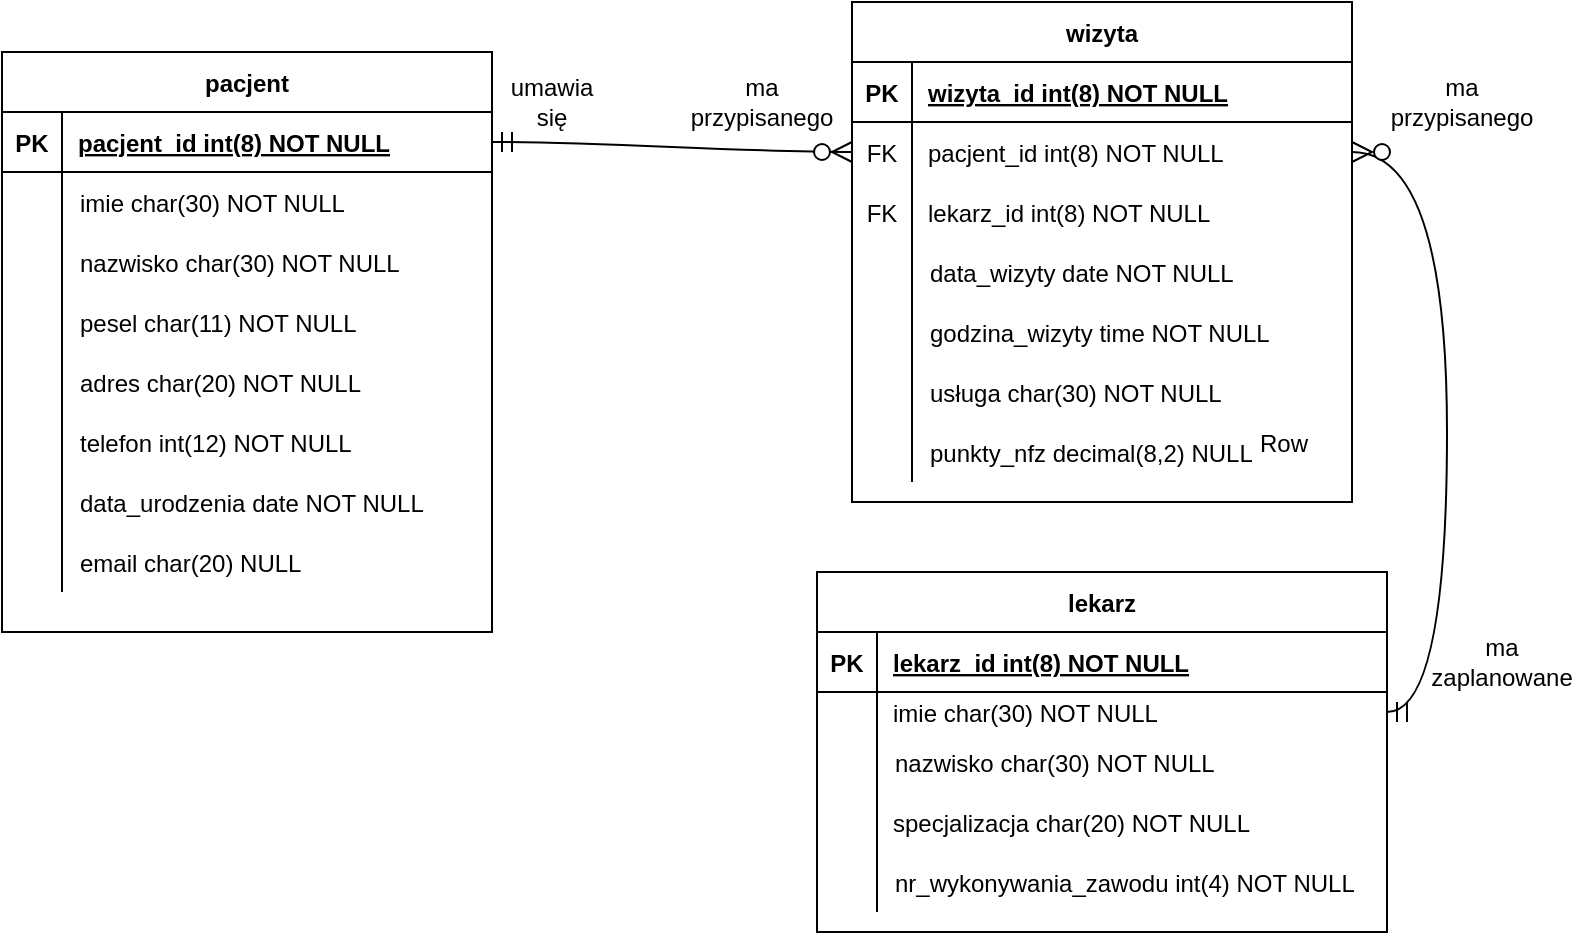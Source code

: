 <mxfile version="24.1.0" type="device">
  <diagram name="Strona-1" id="WqkwoJec-qh1su4ZZpMR">
    <mxGraphModel dx="921" dy="613" grid="1" gridSize="10" guides="1" tooltips="1" connect="1" arrows="1" fold="1" page="0" pageScale="1" pageWidth="827" pageHeight="1169" background="none" math="0" shadow="0">
      <root>
        <mxCell id="0" />
        <mxCell id="1" parent="0" />
        <mxCell id="KyiMF4bwG7GRB6F253pB-2" value="wizyta" style="shape=table;startSize=30;container=1;collapsible=1;childLayout=tableLayout;fixedRows=1;rowLines=0;fontStyle=1;align=center;resizeLast=1;" vertex="1" parent="1">
          <mxGeometry x="355" y="175" width="250" height="250" as="geometry" />
        </mxCell>
        <mxCell id="KyiMF4bwG7GRB6F253pB-3" value="" style="shape=partialRectangle;collapsible=0;dropTarget=0;pointerEvents=0;fillColor=none;points=[[0,0.5],[1,0.5]];portConstraint=eastwest;top=0;left=0;right=0;bottom=1;" vertex="1" parent="KyiMF4bwG7GRB6F253pB-2">
          <mxGeometry y="30" width="250" height="30" as="geometry" />
        </mxCell>
        <mxCell id="KyiMF4bwG7GRB6F253pB-4" value="PK" style="shape=partialRectangle;overflow=hidden;connectable=0;fillColor=none;top=0;left=0;bottom=0;right=0;fontStyle=1;" vertex="1" parent="KyiMF4bwG7GRB6F253pB-3">
          <mxGeometry width="30" height="30" as="geometry">
            <mxRectangle width="30" height="30" as="alternateBounds" />
          </mxGeometry>
        </mxCell>
        <mxCell id="KyiMF4bwG7GRB6F253pB-5" value="wizyta_id int(8) NOT NULL " style="shape=partialRectangle;overflow=hidden;connectable=0;fillColor=none;top=0;left=0;bottom=0;right=0;align=left;spacingLeft=6;fontStyle=5;" vertex="1" parent="KyiMF4bwG7GRB6F253pB-3">
          <mxGeometry x="30" width="220" height="30" as="geometry">
            <mxRectangle width="220" height="30" as="alternateBounds" />
          </mxGeometry>
        </mxCell>
        <mxCell id="KyiMF4bwG7GRB6F253pB-6" value="" style="shape=partialRectangle;collapsible=0;dropTarget=0;pointerEvents=0;fillColor=none;points=[[0,0.5],[1,0.5]];portConstraint=eastwest;top=0;left=0;right=0;bottom=0;" vertex="1" parent="KyiMF4bwG7GRB6F253pB-2">
          <mxGeometry y="60" width="250" height="30" as="geometry" />
        </mxCell>
        <mxCell id="KyiMF4bwG7GRB6F253pB-7" value="FK" style="shape=partialRectangle;overflow=hidden;connectable=0;fillColor=none;top=0;left=0;bottom=0;right=0;" vertex="1" parent="KyiMF4bwG7GRB6F253pB-6">
          <mxGeometry width="30" height="30" as="geometry">
            <mxRectangle width="30" height="30" as="alternateBounds" />
          </mxGeometry>
        </mxCell>
        <mxCell id="KyiMF4bwG7GRB6F253pB-8" value="pacjent_id int(8) NOT NULL" style="shape=partialRectangle;overflow=hidden;connectable=0;fillColor=none;top=0;left=0;bottom=0;right=0;align=left;spacingLeft=6;" vertex="1" parent="KyiMF4bwG7GRB6F253pB-6">
          <mxGeometry x="30" width="220" height="30" as="geometry">
            <mxRectangle width="220" height="30" as="alternateBounds" />
          </mxGeometry>
        </mxCell>
        <mxCell id="KyiMF4bwG7GRB6F253pB-9" value="" style="shape=partialRectangle;collapsible=0;dropTarget=0;pointerEvents=0;fillColor=none;points=[[0,0.5],[1,0.5]];portConstraint=eastwest;top=0;left=0;right=0;bottom=0;" vertex="1" parent="KyiMF4bwG7GRB6F253pB-2">
          <mxGeometry y="90" width="250" height="30" as="geometry" />
        </mxCell>
        <mxCell id="KyiMF4bwG7GRB6F253pB-10" value="FK" style="shape=partialRectangle;overflow=hidden;connectable=0;fillColor=none;top=0;left=0;bottom=0;right=0;" vertex="1" parent="KyiMF4bwG7GRB6F253pB-9">
          <mxGeometry width="30" height="30" as="geometry">
            <mxRectangle width="30" height="30" as="alternateBounds" />
          </mxGeometry>
        </mxCell>
        <mxCell id="KyiMF4bwG7GRB6F253pB-11" value="lekarz_id int(8) NOT NULL" style="shape=partialRectangle;overflow=hidden;connectable=0;fillColor=none;top=0;left=0;bottom=0;right=0;align=left;spacingLeft=6;" vertex="1" parent="KyiMF4bwG7GRB6F253pB-9">
          <mxGeometry x="30" width="220" height="30" as="geometry">
            <mxRectangle width="220" height="30" as="alternateBounds" />
          </mxGeometry>
        </mxCell>
        <mxCell id="KyiMF4bwG7GRB6F253pB-64" value="" style="shape=tableRow;horizontal=0;startSize=0;swimlaneHead=0;swimlaneBody=0;fillColor=none;collapsible=0;dropTarget=0;points=[[0,0.5],[1,0.5]];portConstraint=eastwest;top=0;left=0;right=0;bottom=0;strokeColor=default;align=center;verticalAlign=middle;spacing=3;fontFamily=Helvetica;fontSize=12;fontColor=default;" vertex="1" parent="KyiMF4bwG7GRB6F253pB-2">
          <mxGeometry y="120" width="250" height="30" as="geometry" />
        </mxCell>
        <mxCell id="KyiMF4bwG7GRB6F253pB-65" value="" style="shape=partialRectangle;connectable=0;fillColor=none;top=0;left=0;bottom=0;right=0;editable=1;overflow=hidden;strokeColor=default;align=center;verticalAlign=middle;spacing=3;fontFamily=Helvetica;fontSize=12;fontColor=default;" vertex="1" parent="KyiMF4bwG7GRB6F253pB-64">
          <mxGeometry width="30" height="30" as="geometry">
            <mxRectangle width="30" height="30" as="alternateBounds" />
          </mxGeometry>
        </mxCell>
        <mxCell id="KyiMF4bwG7GRB6F253pB-66" value="data_wizyty date NOT NULL" style="shape=partialRectangle;connectable=0;fillColor=none;top=0;left=0;bottom=0;right=0;align=left;spacingLeft=6;overflow=hidden;strokeColor=default;verticalAlign=middle;spacing=3;fontFamily=Helvetica;fontSize=12;fontColor=default;" vertex="1" parent="KyiMF4bwG7GRB6F253pB-64">
          <mxGeometry x="30" width="220" height="30" as="geometry">
            <mxRectangle width="220" height="30" as="alternateBounds" />
          </mxGeometry>
        </mxCell>
        <mxCell id="KyiMF4bwG7GRB6F253pB-89" value="" style="shape=tableRow;horizontal=0;startSize=0;swimlaneHead=0;swimlaneBody=0;fillColor=none;collapsible=0;dropTarget=0;points=[[0,0.5],[1,0.5]];portConstraint=eastwest;top=0;left=0;right=0;bottom=0;strokeColor=default;align=center;verticalAlign=middle;spacing=3;fontFamily=Helvetica;fontSize=12;fontColor=default;" vertex="1" parent="KyiMF4bwG7GRB6F253pB-2">
          <mxGeometry y="150" width="250" height="30" as="geometry" />
        </mxCell>
        <mxCell id="KyiMF4bwG7GRB6F253pB-90" value="" style="shape=partialRectangle;connectable=0;fillColor=none;top=0;left=0;bottom=0;right=0;editable=1;overflow=hidden;strokeColor=default;align=center;verticalAlign=middle;spacing=3;fontFamily=Helvetica;fontSize=12;fontColor=default;" vertex="1" parent="KyiMF4bwG7GRB6F253pB-89">
          <mxGeometry width="30" height="30" as="geometry">
            <mxRectangle width="30" height="30" as="alternateBounds" />
          </mxGeometry>
        </mxCell>
        <mxCell id="KyiMF4bwG7GRB6F253pB-91" value="godzina_wizyty time NOT NULL" style="shape=partialRectangle;connectable=0;fillColor=none;top=0;left=0;bottom=0;right=0;align=left;spacingLeft=6;overflow=hidden;strokeColor=default;verticalAlign=middle;spacing=3;fontFamily=Helvetica;fontSize=12;fontColor=default;" vertex="1" parent="KyiMF4bwG7GRB6F253pB-89">
          <mxGeometry x="30" width="220" height="30" as="geometry">
            <mxRectangle width="220" height="30" as="alternateBounds" />
          </mxGeometry>
        </mxCell>
        <mxCell id="KyiMF4bwG7GRB6F253pB-86" value="" style="shape=tableRow;horizontal=0;startSize=0;swimlaneHead=0;swimlaneBody=0;fillColor=none;collapsible=0;dropTarget=0;points=[[0,0.5],[1,0.5]];portConstraint=eastwest;top=0;left=0;right=0;bottom=0;strokeColor=default;align=center;verticalAlign=middle;spacing=3;fontFamily=Helvetica;fontSize=12;fontColor=default;" vertex="1" parent="KyiMF4bwG7GRB6F253pB-2">
          <mxGeometry y="180" width="250" height="30" as="geometry" />
        </mxCell>
        <mxCell id="KyiMF4bwG7GRB6F253pB-87" value="" style="shape=partialRectangle;connectable=0;fillColor=none;top=0;left=0;bottom=0;right=0;editable=1;overflow=hidden;strokeColor=default;align=center;verticalAlign=middle;spacing=3;fontFamily=Helvetica;fontSize=12;fontColor=default;" vertex="1" parent="KyiMF4bwG7GRB6F253pB-86">
          <mxGeometry width="30" height="30" as="geometry">
            <mxRectangle width="30" height="30" as="alternateBounds" />
          </mxGeometry>
        </mxCell>
        <mxCell id="KyiMF4bwG7GRB6F253pB-88" value="usługa char(30) NOT NULL" style="shape=partialRectangle;connectable=0;fillColor=none;top=0;left=0;bottom=0;right=0;align=left;spacingLeft=6;overflow=hidden;strokeColor=default;verticalAlign=middle;spacing=3;fontFamily=Helvetica;fontSize=12;fontColor=default;" vertex="1" parent="KyiMF4bwG7GRB6F253pB-86">
          <mxGeometry x="30" width="220" height="30" as="geometry">
            <mxRectangle width="220" height="30" as="alternateBounds" />
          </mxGeometry>
        </mxCell>
        <mxCell id="KyiMF4bwG7GRB6F253pB-95" value="" style="shape=tableRow;horizontal=0;startSize=0;swimlaneHead=0;swimlaneBody=0;fillColor=none;collapsible=0;dropTarget=0;points=[[0,0.5],[1,0.5]];portConstraint=eastwest;top=0;left=0;right=0;bottom=0;strokeColor=default;align=center;verticalAlign=middle;spacing=3;fontFamily=Helvetica;fontSize=12;fontColor=default;" vertex="1" parent="KyiMF4bwG7GRB6F253pB-2">
          <mxGeometry y="210" width="250" height="30" as="geometry" />
        </mxCell>
        <mxCell id="KyiMF4bwG7GRB6F253pB-96" value="" style="shape=partialRectangle;connectable=0;fillColor=none;top=0;left=0;bottom=0;right=0;editable=1;overflow=hidden;strokeColor=default;align=center;verticalAlign=middle;spacing=3;fontFamily=Helvetica;fontSize=12;fontColor=default;" vertex="1" parent="KyiMF4bwG7GRB6F253pB-95">
          <mxGeometry width="30" height="30" as="geometry">
            <mxRectangle width="30" height="30" as="alternateBounds" />
          </mxGeometry>
        </mxCell>
        <mxCell id="KyiMF4bwG7GRB6F253pB-97" value="punkty_nfz decimal(8,2) NULL" style="shape=partialRectangle;connectable=0;fillColor=none;top=0;left=0;bottom=0;right=0;align=left;spacingLeft=6;overflow=hidden;strokeColor=default;verticalAlign=middle;spacing=3;fontFamily=Helvetica;fontSize=12;fontColor=default;" vertex="1" parent="KyiMF4bwG7GRB6F253pB-95">
          <mxGeometry x="30" width="220" height="30" as="geometry">
            <mxRectangle width="220" height="30" as="alternateBounds" />
          </mxGeometry>
        </mxCell>
        <mxCell id="KyiMF4bwG7GRB6F253pB-12" value="lekarz" style="shape=table;startSize=30;container=1;collapsible=1;childLayout=tableLayout;fixedRows=1;rowLines=0;fontStyle=1;align=center;resizeLast=1;" vertex="1" parent="1">
          <mxGeometry x="337.5" y="460" width="285" height="180" as="geometry" />
        </mxCell>
        <mxCell id="KyiMF4bwG7GRB6F253pB-13" value="" style="shape=partialRectangle;collapsible=0;dropTarget=0;pointerEvents=0;fillColor=none;points=[[0,0.5],[1,0.5]];portConstraint=eastwest;top=0;left=0;right=0;bottom=1;" vertex="1" parent="KyiMF4bwG7GRB6F253pB-12">
          <mxGeometry y="30" width="285" height="30" as="geometry" />
        </mxCell>
        <mxCell id="KyiMF4bwG7GRB6F253pB-14" value="PK" style="shape=partialRectangle;overflow=hidden;connectable=0;fillColor=none;top=0;left=0;bottom=0;right=0;fontStyle=1;" vertex="1" parent="KyiMF4bwG7GRB6F253pB-13">
          <mxGeometry width="30" height="30" as="geometry">
            <mxRectangle width="30" height="30" as="alternateBounds" />
          </mxGeometry>
        </mxCell>
        <mxCell id="KyiMF4bwG7GRB6F253pB-15" value="lekarz_id int(8) NOT NULL " style="shape=partialRectangle;overflow=hidden;connectable=0;fillColor=none;top=0;left=0;bottom=0;right=0;align=left;spacingLeft=6;fontStyle=5;" vertex="1" parent="KyiMF4bwG7GRB6F253pB-13">
          <mxGeometry x="30" width="255" height="30" as="geometry">
            <mxRectangle width="255" height="30" as="alternateBounds" />
          </mxGeometry>
        </mxCell>
        <mxCell id="KyiMF4bwG7GRB6F253pB-16" value="" style="shape=partialRectangle;collapsible=0;dropTarget=0;pointerEvents=0;fillColor=none;points=[[0,0.5],[1,0.5]];portConstraint=eastwest;top=0;left=0;right=0;bottom=0;" vertex="1" parent="KyiMF4bwG7GRB6F253pB-12">
          <mxGeometry y="60" width="285" height="20" as="geometry" />
        </mxCell>
        <mxCell id="KyiMF4bwG7GRB6F253pB-17" value="" style="shape=partialRectangle;overflow=hidden;connectable=0;fillColor=none;top=0;left=0;bottom=0;right=0;align=center;spacingTop=0;" vertex="1" parent="KyiMF4bwG7GRB6F253pB-16">
          <mxGeometry width="30" height="20" as="geometry">
            <mxRectangle width="30" height="20" as="alternateBounds" />
          </mxGeometry>
        </mxCell>
        <mxCell id="KyiMF4bwG7GRB6F253pB-18" value="imie char(30) NOT NULL" style="shape=partialRectangle;overflow=hidden;connectable=0;fillColor=none;top=0;left=0;bottom=0;right=0;align=left;spacingLeft=6;" vertex="1" parent="KyiMF4bwG7GRB6F253pB-16">
          <mxGeometry x="30" width="255" height="20" as="geometry">
            <mxRectangle width="255" height="20" as="alternateBounds" />
          </mxGeometry>
        </mxCell>
        <mxCell id="KyiMF4bwG7GRB6F253pB-73" value="" style="shape=tableRow;horizontal=0;startSize=0;swimlaneHead=0;swimlaneBody=0;fillColor=none;collapsible=0;dropTarget=0;points=[[0,0.5],[1,0.5]];portConstraint=eastwest;top=0;left=0;right=0;bottom=0;strokeColor=default;align=center;verticalAlign=middle;spacing=3;fontFamily=Helvetica;fontSize=12;fontColor=default;" vertex="1" parent="KyiMF4bwG7GRB6F253pB-12">
          <mxGeometry y="80" width="285" height="30" as="geometry" />
        </mxCell>
        <mxCell id="KyiMF4bwG7GRB6F253pB-74" value="" style="shape=partialRectangle;connectable=0;fillColor=none;top=0;left=0;bottom=0;right=0;editable=1;overflow=hidden;strokeColor=default;align=center;verticalAlign=middle;spacing=3;fontFamily=Helvetica;fontSize=12;fontColor=default;" vertex="1" parent="KyiMF4bwG7GRB6F253pB-73">
          <mxGeometry width="30" height="30" as="geometry">
            <mxRectangle width="30" height="30" as="alternateBounds" />
          </mxGeometry>
        </mxCell>
        <mxCell id="KyiMF4bwG7GRB6F253pB-75" value="nazwisko char(30) NOT NULL" style="shape=partialRectangle;connectable=0;fillColor=none;top=0;left=0;bottom=0;right=0;align=left;spacingLeft=6;overflow=hidden;strokeColor=default;verticalAlign=middle;spacing=3;fontFamily=Helvetica;fontSize=12;fontColor=default;" vertex="1" parent="KyiMF4bwG7GRB6F253pB-73">
          <mxGeometry x="30" width="255" height="30" as="geometry">
            <mxRectangle width="255" height="30" as="alternateBounds" />
          </mxGeometry>
        </mxCell>
        <mxCell id="KyiMF4bwG7GRB6F253pB-19" value="" style="shape=partialRectangle;collapsible=0;dropTarget=0;pointerEvents=0;fillColor=none;points=[[0,0.5],[1,0.5]];portConstraint=eastwest;top=0;left=0;right=0;bottom=0;" vertex="1" parent="KyiMF4bwG7GRB6F253pB-12">
          <mxGeometry y="110" width="285" height="30" as="geometry" />
        </mxCell>
        <mxCell id="KyiMF4bwG7GRB6F253pB-20" value="" style="shape=partialRectangle;overflow=hidden;connectable=0;fillColor=none;top=0;left=0;bottom=0;right=0;spacing=2;strokeWidth=1;spacingTop=0;align=center;" vertex="1" parent="KyiMF4bwG7GRB6F253pB-19">
          <mxGeometry width="30" height="30" as="geometry">
            <mxRectangle width="30" height="30" as="alternateBounds" />
          </mxGeometry>
        </mxCell>
        <mxCell id="KyiMF4bwG7GRB6F253pB-21" value="specjalizacja char(20) NOT NULL" style="shape=partialRectangle;overflow=hidden;connectable=0;fillColor=none;top=0;left=0;bottom=0;right=0;align=left;spacingLeft=6;" vertex="1" parent="KyiMF4bwG7GRB6F253pB-19">
          <mxGeometry x="30" width="255" height="30" as="geometry">
            <mxRectangle width="255" height="30" as="alternateBounds" />
          </mxGeometry>
        </mxCell>
        <mxCell id="KyiMF4bwG7GRB6F253pB-76" value="" style="shape=tableRow;horizontal=0;startSize=0;swimlaneHead=0;swimlaneBody=0;fillColor=none;collapsible=0;dropTarget=0;points=[[0,0.5],[1,0.5]];portConstraint=eastwest;top=0;left=0;right=0;bottom=0;strokeColor=default;align=center;verticalAlign=middle;spacing=3;fontFamily=Helvetica;fontSize=12;fontColor=default;" vertex="1" parent="KyiMF4bwG7GRB6F253pB-12">
          <mxGeometry y="140" width="285" height="30" as="geometry" />
        </mxCell>
        <mxCell id="KyiMF4bwG7GRB6F253pB-77" value="" style="shape=partialRectangle;connectable=0;fillColor=none;top=0;left=0;bottom=0;right=0;editable=1;overflow=hidden;strokeColor=default;align=center;verticalAlign=middle;spacing=3;fontFamily=Helvetica;fontSize=12;fontColor=default;" vertex="1" parent="KyiMF4bwG7GRB6F253pB-76">
          <mxGeometry width="30" height="30" as="geometry">
            <mxRectangle width="30" height="30" as="alternateBounds" />
          </mxGeometry>
        </mxCell>
        <mxCell id="KyiMF4bwG7GRB6F253pB-78" value="nr_wykonywania_zawodu int(4) NOT NULL" style="shape=partialRectangle;connectable=0;fillColor=none;top=0;left=0;bottom=0;right=0;align=left;spacingLeft=6;overflow=hidden;strokeColor=default;verticalAlign=middle;spacing=3;fontFamily=Helvetica;fontSize=12;fontColor=default;" vertex="1" parent="KyiMF4bwG7GRB6F253pB-76">
          <mxGeometry x="30" width="255" height="30" as="geometry">
            <mxRectangle width="255" height="30" as="alternateBounds" />
          </mxGeometry>
        </mxCell>
        <mxCell id="KyiMF4bwG7GRB6F253pB-23" value="pacjent" style="shape=table;startSize=30;container=1;collapsible=1;childLayout=tableLayout;fixedRows=1;rowLines=0;fontStyle=1;align=center;resizeLast=1;" vertex="1" parent="1">
          <mxGeometry x="-70" y="200" width="245" height="290" as="geometry" />
        </mxCell>
        <mxCell id="KyiMF4bwG7GRB6F253pB-24" value="" style="shape=partialRectangle;collapsible=0;dropTarget=0;pointerEvents=0;fillColor=none;points=[[0,0.5],[1,0.5]];portConstraint=eastwest;top=0;left=0;right=0;bottom=1;" vertex="1" parent="KyiMF4bwG7GRB6F253pB-23">
          <mxGeometry y="30" width="245" height="30" as="geometry" />
        </mxCell>
        <mxCell id="KyiMF4bwG7GRB6F253pB-25" value="PK" style="shape=partialRectangle;overflow=hidden;connectable=0;fillColor=none;top=0;left=0;bottom=0;right=0;fontStyle=1;" vertex="1" parent="KyiMF4bwG7GRB6F253pB-24">
          <mxGeometry width="30" height="30" as="geometry">
            <mxRectangle width="30" height="30" as="alternateBounds" />
          </mxGeometry>
        </mxCell>
        <mxCell id="KyiMF4bwG7GRB6F253pB-26" value="pacjent_id int(8) NOT NULL " style="shape=partialRectangle;overflow=hidden;connectable=0;fillColor=none;top=0;left=0;bottom=0;right=0;align=left;spacingLeft=6;fontStyle=5;" vertex="1" parent="KyiMF4bwG7GRB6F253pB-24">
          <mxGeometry x="30" width="215" height="30" as="geometry">
            <mxRectangle width="215" height="30" as="alternateBounds" />
          </mxGeometry>
        </mxCell>
        <mxCell id="KyiMF4bwG7GRB6F253pB-49" value="" style="shape=tableRow;horizontal=0;startSize=0;swimlaneHead=0;swimlaneBody=0;fillColor=none;collapsible=0;dropTarget=0;points=[[0,0.5],[1,0.5]];portConstraint=eastwest;top=0;left=0;right=0;bottom=0;strokeColor=default;align=center;verticalAlign=middle;spacing=3;fontFamily=Helvetica;fontSize=12;fontColor=default;" vertex="1" parent="KyiMF4bwG7GRB6F253pB-23">
          <mxGeometry y="60" width="245" height="30" as="geometry" />
        </mxCell>
        <mxCell id="KyiMF4bwG7GRB6F253pB-50" value="" style="shape=partialRectangle;connectable=0;fillColor=none;top=0;left=0;bottom=0;right=0;editable=1;overflow=hidden;strokeColor=default;align=center;verticalAlign=middle;spacing=3;fontFamily=Helvetica;fontSize=12;fontColor=default;" vertex="1" parent="KyiMF4bwG7GRB6F253pB-49">
          <mxGeometry width="30" height="30" as="geometry">
            <mxRectangle width="30" height="30" as="alternateBounds" />
          </mxGeometry>
        </mxCell>
        <mxCell id="KyiMF4bwG7GRB6F253pB-51" value="imie char(30) NOT NULL" style="shape=partialRectangle;connectable=0;fillColor=none;top=0;left=0;bottom=0;right=0;align=left;spacingLeft=6;overflow=hidden;strokeColor=default;verticalAlign=middle;spacing=3;fontFamily=Helvetica;fontSize=12;fontColor=default;" vertex="1" parent="KyiMF4bwG7GRB6F253pB-49">
          <mxGeometry x="30" width="215" height="30" as="geometry">
            <mxRectangle width="215" height="30" as="alternateBounds" />
          </mxGeometry>
        </mxCell>
        <mxCell id="KyiMF4bwG7GRB6F253pB-52" value="" style="shape=tableRow;horizontal=0;startSize=0;swimlaneHead=0;swimlaneBody=0;fillColor=none;collapsible=0;dropTarget=0;points=[[0,0.5],[1,0.5]];portConstraint=eastwest;top=0;left=0;right=0;bottom=0;strokeColor=default;align=center;verticalAlign=middle;spacing=3;fontFamily=Helvetica;fontSize=12;fontColor=default;" vertex="1" parent="KyiMF4bwG7GRB6F253pB-23">
          <mxGeometry y="90" width="245" height="30" as="geometry" />
        </mxCell>
        <mxCell id="KyiMF4bwG7GRB6F253pB-53" value="" style="shape=partialRectangle;connectable=0;fillColor=none;top=0;left=0;bottom=0;right=0;editable=1;overflow=hidden;strokeColor=default;align=center;verticalAlign=middle;spacing=3;fontFamily=Helvetica;fontSize=12;fontColor=default;" vertex="1" parent="KyiMF4bwG7GRB6F253pB-52">
          <mxGeometry width="30" height="30" as="geometry">
            <mxRectangle width="30" height="30" as="alternateBounds" />
          </mxGeometry>
        </mxCell>
        <mxCell id="KyiMF4bwG7GRB6F253pB-54" value="nazwisko char(30) NOT NULL" style="shape=partialRectangle;connectable=0;fillColor=none;top=0;left=0;bottom=0;right=0;align=left;spacingLeft=6;overflow=hidden;strokeColor=default;verticalAlign=middle;spacing=3;fontFamily=Helvetica;fontSize=12;fontColor=default;" vertex="1" parent="KyiMF4bwG7GRB6F253pB-52">
          <mxGeometry x="30" width="215" height="30" as="geometry">
            <mxRectangle width="215" height="30" as="alternateBounds" />
          </mxGeometry>
        </mxCell>
        <mxCell id="KyiMF4bwG7GRB6F253pB-58" value="" style="shape=tableRow;horizontal=0;startSize=0;swimlaneHead=0;swimlaneBody=0;fillColor=none;collapsible=0;dropTarget=0;points=[[0,0.5],[1,0.5]];portConstraint=eastwest;top=0;left=0;right=0;bottom=0;strokeColor=default;align=center;verticalAlign=middle;spacing=3;fontFamily=Helvetica;fontSize=12;fontColor=default;" vertex="1" parent="KyiMF4bwG7GRB6F253pB-23">
          <mxGeometry y="120" width="245" height="30" as="geometry" />
        </mxCell>
        <mxCell id="KyiMF4bwG7GRB6F253pB-59" value="" style="shape=partialRectangle;connectable=0;fillColor=none;top=0;left=0;bottom=0;right=0;editable=1;overflow=hidden;strokeColor=default;align=center;verticalAlign=middle;spacing=3;fontFamily=Helvetica;fontSize=12;fontColor=default;" vertex="1" parent="KyiMF4bwG7GRB6F253pB-58">
          <mxGeometry width="30" height="30" as="geometry">
            <mxRectangle width="30" height="30" as="alternateBounds" />
          </mxGeometry>
        </mxCell>
        <mxCell id="KyiMF4bwG7GRB6F253pB-60" value="pesel char(11) NOT NULL" style="shape=partialRectangle;connectable=0;fillColor=none;top=0;left=0;bottom=0;right=0;align=left;spacingLeft=6;overflow=hidden;strokeColor=default;verticalAlign=middle;spacing=3;fontFamily=Helvetica;fontSize=12;fontColor=default;" vertex="1" parent="KyiMF4bwG7GRB6F253pB-58">
          <mxGeometry x="30" width="215" height="30" as="geometry">
            <mxRectangle width="215" height="30" as="alternateBounds" />
          </mxGeometry>
        </mxCell>
        <mxCell id="KyiMF4bwG7GRB6F253pB-61" value="" style="shape=tableRow;horizontal=0;startSize=0;swimlaneHead=0;swimlaneBody=0;fillColor=none;collapsible=0;dropTarget=0;points=[[0,0.5],[1,0.5]];portConstraint=eastwest;top=0;left=0;right=0;bottom=0;strokeColor=default;align=center;verticalAlign=middle;spacing=3;fontFamily=Helvetica;fontSize=12;fontColor=default;" vertex="1" parent="KyiMF4bwG7GRB6F253pB-23">
          <mxGeometry y="150" width="245" height="30" as="geometry" />
        </mxCell>
        <mxCell id="KyiMF4bwG7GRB6F253pB-62" value="" style="shape=partialRectangle;connectable=0;fillColor=none;top=0;left=0;bottom=0;right=0;editable=1;overflow=hidden;strokeColor=default;align=center;verticalAlign=middle;spacing=3;fontFamily=Helvetica;fontSize=12;fontColor=default;" vertex="1" parent="KyiMF4bwG7GRB6F253pB-61">
          <mxGeometry width="30" height="30" as="geometry">
            <mxRectangle width="30" height="30" as="alternateBounds" />
          </mxGeometry>
        </mxCell>
        <mxCell id="KyiMF4bwG7GRB6F253pB-63" value="adres char(20) NOT NULL" style="shape=partialRectangle;connectable=0;fillColor=none;top=0;left=0;bottom=0;right=0;align=left;spacingLeft=6;overflow=hidden;strokeColor=default;verticalAlign=middle;spacing=3;fontFamily=Helvetica;fontSize=12;fontColor=default;" vertex="1" parent="KyiMF4bwG7GRB6F253pB-61">
          <mxGeometry x="30" width="215" height="30" as="geometry">
            <mxRectangle width="215" height="30" as="alternateBounds" />
          </mxGeometry>
        </mxCell>
        <mxCell id="KyiMF4bwG7GRB6F253pB-67" value="" style="shape=tableRow;horizontal=0;startSize=0;swimlaneHead=0;swimlaneBody=0;fillColor=none;collapsible=0;dropTarget=0;points=[[0,0.5],[1,0.5]];portConstraint=eastwest;top=0;left=0;right=0;bottom=0;strokeColor=default;align=center;verticalAlign=middle;spacing=3;fontFamily=Helvetica;fontSize=12;fontColor=default;" vertex="1" parent="KyiMF4bwG7GRB6F253pB-23">
          <mxGeometry y="180" width="245" height="30" as="geometry" />
        </mxCell>
        <mxCell id="KyiMF4bwG7GRB6F253pB-68" value="" style="shape=partialRectangle;connectable=0;fillColor=none;top=0;left=0;bottom=0;right=0;editable=1;overflow=hidden;strokeColor=default;align=center;verticalAlign=middle;spacing=3;fontFamily=Helvetica;fontSize=12;fontColor=default;" vertex="1" parent="KyiMF4bwG7GRB6F253pB-67">
          <mxGeometry width="30" height="30" as="geometry">
            <mxRectangle width="30" height="30" as="alternateBounds" />
          </mxGeometry>
        </mxCell>
        <mxCell id="KyiMF4bwG7GRB6F253pB-69" value="telefon int(12) NOT NULL" style="shape=partialRectangle;connectable=0;fillColor=none;top=0;left=0;bottom=0;right=0;align=left;spacingLeft=6;overflow=hidden;strokeColor=default;verticalAlign=middle;spacing=3;fontFamily=Helvetica;fontSize=12;fontColor=default;" vertex="1" parent="KyiMF4bwG7GRB6F253pB-67">
          <mxGeometry x="30" width="215" height="30" as="geometry">
            <mxRectangle width="215" height="30" as="alternateBounds" />
          </mxGeometry>
        </mxCell>
        <mxCell id="KyiMF4bwG7GRB6F253pB-70" value="" style="shape=tableRow;horizontal=0;startSize=0;swimlaneHead=0;swimlaneBody=0;fillColor=none;collapsible=0;dropTarget=0;points=[[0,0.5],[1,0.5]];portConstraint=eastwest;top=0;left=0;right=0;bottom=0;strokeColor=default;align=center;verticalAlign=middle;spacing=3;fontFamily=Helvetica;fontSize=12;fontColor=default;" vertex="1" parent="KyiMF4bwG7GRB6F253pB-23">
          <mxGeometry y="210" width="245" height="30" as="geometry" />
        </mxCell>
        <mxCell id="KyiMF4bwG7GRB6F253pB-71" value="" style="shape=partialRectangle;connectable=0;fillColor=none;top=0;left=0;bottom=0;right=0;editable=1;overflow=hidden;strokeColor=default;align=center;verticalAlign=middle;spacing=3;fontFamily=Helvetica;fontSize=12;fontColor=default;" vertex="1" parent="KyiMF4bwG7GRB6F253pB-70">
          <mxGeometry width="30" height="30" as="geometry">
            <mxRectangle width="30" height="30" as="alternateBounds" />
          </mxGeometry>
        </mxCell>
        <mxCell id="KyiMF4bwG7GRB6F253pB-72" value="data_urodzenia date NOT NULL" style="shape=partialRectangle;connectable=0;fillColor=none;top=0;left=0;bottom=0;right=0;align=left;spacingLeft=6;overflow=hidden;strokeColor=default;verticalAlign=middle;spacing=3;fontFamily=Helvetica;fontSize=12;fontColor=default;" vertex="1" parent="KyiMF4bwG7GRB6F253pB-70">
          <mxGeometry x="30" width="215" height="30" as="geometry">
            <mxRectangle width="215" height="30" as="alternateBounds" />
          </mxGeometry>
        </mxCell>
        <mxCell id="KyiMF4bwG7GRB6F253pB-83" value="" style="shape=tableRow;horizontal=0;startSize=0;swimlaneHead=0;swimlaneBody=0;fillColor=none;collapsible=0;dropTarget=0;points=[[0,0.5],[1,0.5]];portConstraint=eastwest;top=0;left=0;right=0;bottom=0;strokeColor=default;align=center;verticalAlign=middle;spacing=3;fontFamily=Helvetica;fontSize=12;fontColor=default;" vertex="1" parent="KyiMF4bwG7GRB6F253pB-23">
          <mxGeometry y="240" width="245" height="30" as="geometry" />
        </mxCell>
        <mxCell id="KyiMF4bwG7GRB6F253pB-84" value="" style="shape=partialRectangle;connectable=0;fillColor=none;top=0;left=0;bottom=0;right=0;editable=1;overflow=hidden;strokeColor=default;align=center;verticalAlign=middle;spacing=3;fontFamily=Helvetica;fontSize=12;fontColor=default;" vertex="1" parent="KyiMF4bwG7GRB6F253pB-83">
          <mxGeometry width="30" height="30" as="geometry">
            <mxRectangle width="30" height="30" as="alternateBounds" />
          </mxGeometry>
        </mxCell>
        <mxCell id="KyiMF4bwG7GRB6F253pB-85" value="email char(20) NULL" style="shape=partialRectangle;connectable=0;fillColor=none;top=0;left=0;bottom=0;right=0;align=left;spacingLeft=6;overflow=hidden;strokeColor=default;verticalAlign=middle;spacing=3;fontFamily=Helvetica;fontSize=12;fontColor=default;" vertex="1" parent="KyiMF4bwG7GRB6F253pB-83">
          <mxGeometry x="30" width="215" height="30" as="geometry">
            <mxRectangle width="215" height="30" as="alternateBounds" />
          </mxGeometry>
        </mxCell>
        <mxCell id="KyiMF4bwG7GRB6F253pB-39" value="" style="edgeStyle=entityRelationEdgeStyle;fontSize=12;html=1;endArrow=ERzeroToMany;startArrow=ERmandOne;rounded=0;fontFamily=Helvetica;fontColor=default;startSize=8;endSize=8;curved=1;" edge="1" parent="1" source="KyiMF4bwG7GRB6F253pB-24" target="KyiMF4bwG7GRB6F253pB-6">
          <mxGeometry width="100" height="100" relative="1" as="geometry">
            <mxPoint x="400" y="450" as="sourcePoint" />
            <mxPoint x="500" y="350" as="targetPoint" />
          </mxGeometry>
        </mxCell>
        <mxCell id="KyiMF4bwG7GRB6F253pB-41" value="" style="edgeStyle=entityRelationEdgeStyle;fontSize=12;html=1;endArrow=ERzeroToMany;startArrow=ERmandOne;rounded=0;fontFamily=Helvetica;fontColor=default;startSize=8;endSize=8;curved=1;entryX=1;entryY=0.5;entryDx=0;entryDy=0;" edge="1" parent="1" source="KyiMF4bwG7GRB6F253pB-16" target="KyiMF4bwG7GRB6F253pB-6">
          <mxGeometry width="100" height="100" relative="1" as="geometry">
            <mxPoint x="650" y="240" as="sourcePoint" />
            <mxPoint x="760" y="170" as="targetPoint" />
          </mxGeometry>
        </mxCell>
        <mxCell id="KyiMF4bwG7GRB6F253pB-79" value="" style="shape=table;startSize=0;container=1;collapsible=1;childLayout=tableLayout;fixedRows=1;rowLines=0;fontStyle=0;align=center;resizeLast=1;strokeColor=none;fillColor=none;collapsible=0;whiteSpace=wrap;html=1;verticalAlign=middle;spacing=3;fontFamily=Helvetica;fontSize=12;fontColor=default;" vertex="1" parent="1">
          <mxGeometry x="520" y="380" width="180" height="30" as="geometry" />
        </mxCell>
        <mxCell id="KyiMF4bwG7GRB6F253pB-80" value="" style="shape=tableRow;horizontal=0;startSize=0;swimlaneHead=0;swimlaneBody=0;fillColor=none;collapsible=0;dropTarget=0;points=[[0,0.5],[1,0.5]];portConstraint=eastwest;top=0;left=0;right=0;bottom=0;strokeColor=default;align=center;verticalAlign=middle;spacing=3;fontFamily=Helvetica;fontSize=12;fontColor=default;" vertex="1" parent="KyiMF4bwG7GRB6F253pB-79">
          <mxGeometry width="180" height="30" as="geometry" />
        </mxCell>
        <mxCell id="KyiMF4bwG7GRB6F253pB-81" value="" style="shape=partialRectangle;connectable=0;fillColor=none;top=0;left=0;bottom=0;right=0;editable=1;overflow=hidden;strokeColor=default;align=center;verticalAlign=middle;spacing=3;fontFamily=Helvetica;fontSize=12;fontColor=default;" vertex="1" parent="KyiMF4bwG7GRB6F253pB-80">
          <mxGeometry width="30" height="30" as="geometry">
            <mxRectangle width="30" height="30" as="alternateBounds" />
          </mxGeometry>
        </mxCell>
        <mxCell id="KyiMF4bwG7GRB6F253pB-82" value="Row" style="shape=partialRectangle;connectable=0;fillColor=none;top=0;left=0;bottom=0;right=0;align=left;spacingLeft=6;overflow=hidden;strokeColor=default;verticalAlign=middle;spacing=3;fontFamily=Helvetica;fontSize=12;fontColor=default;" vertex="1" parent="KyiMF4bwG7GRB6F253pB-80">
          <mxGeometry x="30" width="150" height="30" as="geometry">
            <mxRectangle width="150" height="30" as="alternateBounds" />
          </mxGeometry>
        </mxCell>
        <mxCell id="KyiMF4bwG7GRB6F253pB-100" value="umawia się" style="text;html=1;align=center;verticalAlign=middle;whiteSpace=wrap;rounded=0;fontSize=12;fontFamily=Helvetica;fontColor=default;" vertex="1" parent="1">
          <mxGeometry x="175" y="210" width="60" height="30" as="geometry" />
        </mxCell>
        <mxCell id="KyiMF4bwG7GRB6F253pB-101" value="ma przypisanego" style="text;html=1;align=center;verticalAlign=middle;whiteSpace=wrap;rounded=0;fontSize=12;fontFamily=Helvetica;fontColor=default;" vertex="1" parent="1">
          <mxGeometry x="280" y="210" width="60" height="30" as="geometry" />
        </mxCell>
        <mxCell id="KyiMF4bwG7GRB6F253pB-104" value="ma zaplanowane" style="text;html=1;align=center;verticalAlign=middle;whiteSpace=wrap;rounded=0;fontSize=12;fontFamily=Helvetica;fontColor=default;" vertex="1" parent="1">
          <mxGeometry x="650" y="490" width="60" height="30" as="geometry" />
        </mxCell>
        <mxCell id="KyiMF4bwG7GRB6F253pB-105" value="ma przypisanego" style="text;html=1;align=center;verticalAlign=middle;whiteSpace=wrap;rounded=0;fontSize=12;fontFamily=Helvetica;fontColor=default;" vertex="1" parent="1">
          <mxGeometry x="630" y="210" width="60" height="30" as="geometry" />
        </mxCell>
      </root>
    </mxGraphModel>
  </diagram>
</mxfile>
